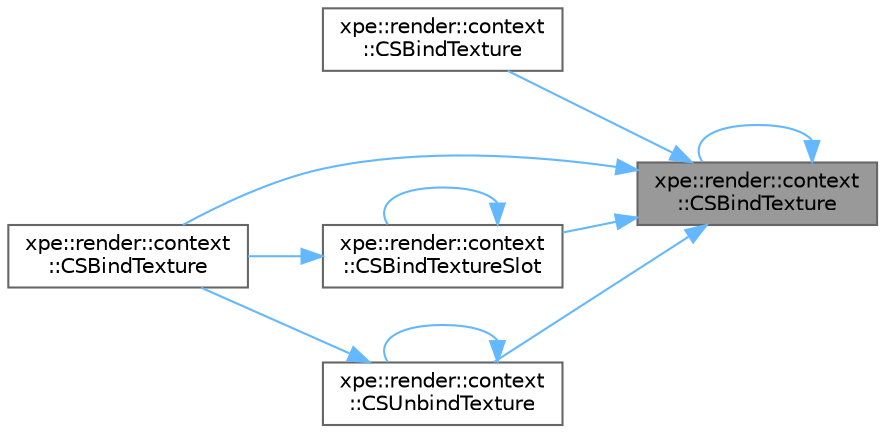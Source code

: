 digraph "xpe::render::context::CSBindTexture"
{
 // LATEX_PDF_SIZE
  bgcolor="transparent";
  edge [fontname=Helvetica,fontsize=10,labelfontname=Helvetica,labelfontsize=10];
  node [fontname=Helvetica,fontsize=10,shape=box,height=0.2,width=0.4];
  rankdir="RL";
  Node1 [id="Node000001",label="xpe::render::context\l::CSBindTexture",height=0.2,width=0.4,color="gray40", fillcolor="grey60", style="filled", fontcolor="black",tooltip=" "];
  Node1 -> Node1 [id="edge19_Node000001_Node000001",dir="back",color="steelblue1",style="solid",tooltip=" "];
  Node1 -> Node2 [id="edge20_Node000001_Node000002",dir="back",color="steelblue1",style="solid",tooltip=" "];
  Node2 [id="Node000002",label="xpe::render::context\l::CSBindTexture",height=0.2,width=0.4,color="grey40", fillcolor="white", style="filled",URL="$namespacexpe_1_1render_1_1context.html#a12dc0ffa46c06b480a47c68f33f24e14",tooltip=" "];
  Node1 -> Node3 [id="edge21_Node000001_Node000003",dir="back",color="steelblue1",style="solid",tooltip=" "];
  Node3 [id="Node000003",label="xpe::render::context\l::CSBindTexture",height=0.2,width=0.4,color="grey40", fillcolor="white", style="filled",URL="$namespacexpe_1_1render_1_1context.html#a8ce54c738ddc67cc9d7a4deb84e1cfc5",tooltip=" "];
  Node1 -> Node4 [id="edge22_Node000001_Node000004",dir="back",color="steelblue1",style="solid",tooltip=" "];
  Node4 [id="Node000004",label="xpe::render::context\l::CSBindTextureSlot",height=0.2,width=0.4,color="grey40", fillcolor="white", style="filled",URL="$namespacexpe_1_1render_1_1context.html#a89a891d549871c5a14a1c9ffe6a362a9",tooltip=" "];
  Node4 -> Node3 [id="edge23_Node000004_Node000003",dir="back",color="steelblue1",style="solid",tooltip=" "];
  Node4 -> Node4 [id="edge24_Node000004_Node000004",dir="back",color="steelblue1",style="solid",tooltip=" "];
  Node1 -> Node5 [id="edge25_Node000001_Node000005",dir="back",color="steelblue1",style="solid",tooltip=" "];
  Node5 [id="Node000005",label="xpe::render::context\l::CSUnbindTexture",height=0.2,width=0.4,color="grey40", fillcolor="white", style="filled",URL="$namespacexpe_1_1render_1_1context.html#a19beb1751169966a7ee0973cd0e6eb17",tooltip=" "];
  Node5 -> Node3 [id="edge26_Node000005_Node000003",dir="back",color="steelblue1",style="solid",tooltip=" "];
  Node5 -> Node5 [id="edge27_Node000005_Node000005",dir="back",color="steelblue1",style="solid",tooltip=" "];
}
